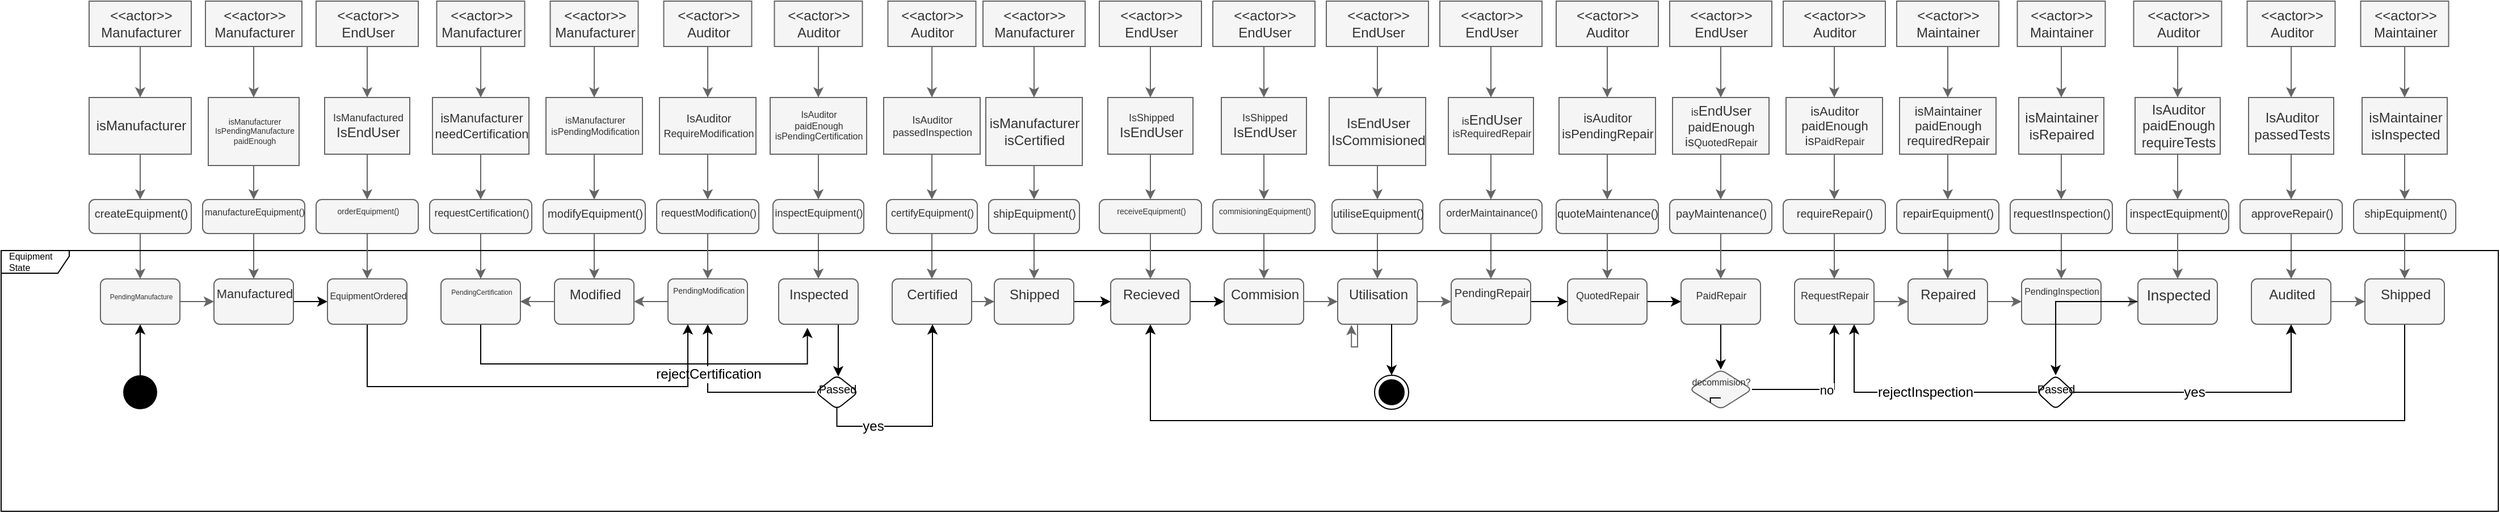 <mxfile>
    <diagram id="fCNiiXw5OCD-k5iUaVEw" name="Page-1">
        <mxGraphModel dx="4855" dy="1848" grid="1" gridSize="10" guides="1" tooltips="1" connect="1" arrows="1" fold="1" page="1" pageScale="1" pageWidth="1100" pageHeight="850" math="0" shadow="0">
            <root>
                <mxCell id="0"/>
                <mxCell id="1" parent="0"/>
                <mxCell id="99" value="" style="edgeStyle=orthogonalEdgeStyle;rounded=0;orthogonalLoop=1;jettySize=auto;html=1;fontSize=8;fillColor=#f5f5f5;strokeColor=#666666;" parent="1" source="17" target="91" edge="1">
                    <mxGeometry relative="1" as="geometry"/>
                </mxCell>
                <mxCell id="17" value="&lt;div style=&quot;font-size: 7px;&quot;&gt;isManufacturer&lt;/div&gt;&lt;div style=&quot;font-size: 7px;&quot;&gt;IsPendingManufacture&lt;/div&gt;&lt;div style=&quot;font-size: 7px;&quot;&gt;paidEnough&lt;/div&gt;" style="text;html=1;align=center;verticalAlign=middle;dashed=0;strokeColor=#666666;fillColor=#f5f5f5;fontColor=#333333;fontSize=7;" parent="1" vertex="1">
                    <mxGeometry x="-917.5" y="285" width="80" height="60" as="geometry"/>
                </mxCell>
                <mxCell id="177" style="edgeStyle=orthogonalEdgeStyle;rounded=0;orthogonalLoop=1;jettySize=auto;html=1;fontSize=11;" parent="1" source="25" target="71" edge="1">
                    <mxGeometry relative="1" as="geometry"/>
                </mxCell>
                <mxCell id="25" value="" style="ellipse;fillColor=#000000;strokeColor=none;" parent="1" vertex="1">
                    <mxGeometry x="-992.5" y="530" width="30" height="30" as="geometry"/>
                </mxCell>
                <mxCell id="103" value="" style="edgeStyle=orthogonalEdgeStyle;rounded=0;orthogonalLoop=1;jettySize=auto;html=1;fontSize=8;fillColor=#f5f5f5;strokeColor=#666666;" parent="1" source="28" target="92" edge="1">
                    <mxGeometry relative="1" as="geometry"/>
                </mxCell>
                <mxCell id="28" value="&lt;div style=&quot;font-size: 9px&quot;&gt;IsAuditor&lt;/div&gt;&lt;div style=&quot;font-size: 9px&quot;&gt;passedInspection&lt;br style=&quot;font-size: 9px&quot;&gt;&lt;/div&gt;" style="text;html=1;align=center;verticalAlign=middle;dashed=0;fontSize=9;strokeColor=#666666;fillColor=#f5f5f5;fontColor=#333333;" parent="1" vertex="1">
                    <mxGeometry x="-322.5" y="285" width="85" height="50" as="geometry"/>
                </mxCell>
                <mxCell id="107" value="" style="edgeStyle=orthogonalEdgeStyle;rounded=0;orthogonalLoop=1;jettySize=auto;html=1;fontSize=9;fillColor=#f5f5f5;strokeColor=#666666;" parent="1" source="29" target="93" edge="1">
                    <mxGeometry relative="1" as="geometry"/>
                </mxCell>
                <mxCell id="29" value="isManufacturer&lt;br&gt;isCertified" style="text;html=1;align=center;verticalAlign=middle;dashed=0;strokeColor=#666666;fillColor=#f5f5f5;fontColor=#333333;" parent="1" vertex="1">
                    <mxGeometry x="-232.5" y="285" width="85" height="60" as="geometry"/>
                </mxCell>
                <mxCell id="120" value="" style="edgeStyle=orthogonalEdgeStyle;rounded=0;orthogonalLoop=1;jettySize=auto;html=1;fontSize=7;fillColor=#f5f5f5;strokeColor=#666666;" parent="1" source="30" target="94" edge="1">
                    <mxGeometry relative="1" as="geometry"/>
                </mxCell>
                <mxCell id="30" value="&lt;div style=&quot;font-size: 9px&quot;&gt;&lt;font style=&quot;font-size: 9px&quot;&gt;IsShipped&lt;/font&gt;&lt;/div&gt;&lt;div style=&quot;font-size: 9px&quot;&gt;&lt;span style=&quot;font-size: 12px&quot;&gt;IsEndUser&lt;/span&gt;&lt;br style=&quot;font-size: 12px&quot;&gt;&lt;/div&gt;" style="text;html=1;align=center;verticalAlign=middle;dashed=0;strokeColor=#666666;fillColor=#f5f5f5;fontColor=#333333;fontSize=10;" parent="1" vertex="1">
                    <mxGeometry x="-25" y="285" width="75" height="50" as="geometry"/>
                </mxCell>
                <mxCell id="123" value="" style="edgeStyle=orthogonalEdgeStyle;rounded=0;orthogonalLoop=1;jettySize=auto;html=1;fontSize=7;fillColor=#f5f5f5;strokeColor=#666666;" parent="1" source="31" target="95" edge="1">
                    <mxGeometry relative="1" as="geometry"/>
                </mxCell>
                <mxCell id="31" value="IsEndUser&lt;br&gt;IsCommisioned" style="text;html=1;align=center;verticalAlign=middle;dashed=0;strokeColor=#666666;fillColor=#f5f5f5;fontColor=#333333;" parent="1" vertex="1">
                    <mxGeometry x="70" y="285" width="85" height="60" as="geometry"/>
                </mxCell>
                <mxCell id="129" value="" style="edgeStyle=orthogonalEdgeStyle;rounded=0;orthogonalLoop=1;jettySize=auto;html=1;fontSize=7;fillColor=#f5f5f5;strokeColor=#666666;" parent="1" source="32" target="96" edge="1">
                    <mxGeometry relative="1" as="geometry"/>
                </mxCell>
                <mxCell id="32" value="isMaintainer&lt;br&gt;paidEnough&lt;br style=&quot;font-size: 11px&quot;&gt;requiredRepair" style="text;html=1;align=center;verticalAlign=middle;dashed=0;fontSize=11;strokeColor=#666666;fillColor=#f5f5f5;fontColor=#333333;" parent="1" vertex="1">
                    <mxGeometry x="572.5" y="285" width="85" height="50" as="geometry"/>
                </mxCell>
                <mxCell id="147" value="" style="edgeStyle=orthogonalEdgeStyle;rounded=0;orthogonalLoop=1;jettySize=auto;html=1;fontSize=10;fillColor=#f5f5f5;strokeColor=#666666;" parent="1" source="42" target="97" edge="1">
                    <mxGeometry relative="1" as="geometry"/>
                </mxCell>
                <mxCell id="42" value="&lt;div&gt;IsAuditor&lt;/div&gt;&lt;div&gt;passedTests&lt;br&gt;&lt;/div&gt;" style="text;html=1;align=center;verticalAlign=middle;dashed=0;strokeColor=#666666;fillColor=#f5f5f5;fontColor=#333333;" parent="1" vertex="1">
                    <mxGeometry x="880" y="285" width="75" height="50" as="geometry"/>
                </mxCell>
                <mxCell id="85" value="" style="edgeStyle=orthogonalEdgeStyle;rounded=0;orthogonalLoop=1;jettySize=auto;html=1;fillColor=#f5f5f5;strokeColor=#666666;" parent="1" source="61" target="82" edge="1">
                    <mxGeometry relative="1" as="geometry"/>
                </mxCell>
                <mxCell id="61" value="&lt;div&gt;isManufacturer&lt;/div&gt;" style="text;html=1;align=center;verticalAlign=middle;dashed=0;strokeColor=#666666;fillColor=#f5f5f5;fontColor=#333333;" parent="1" vertex="1">
                    <mxGeometry x="-1022.5" y="285" width="90" height="50" as="geometry"/>
                </mxCell>
                <mxCell id="62" value="" style="ellipse;html=1;shape=endState;fillColor=#000000;strokeColor=#000000;" parent="1" vertex="1">
                    <mxGeometry x="110" y="530" width="30" height="30" as="geometry"/>
                </mxCell>
                <mxCell id="313" value="" style="edgeStyle=none;html=1;" parent="1" source="63" target="307" edge="1">
                    <mxGeometry relative="1" as="geometry"/>
                </mxCell>
                <mxCell id="63" value="Manufactured" style="html=1;align=center;verticalAlign=top;rounded=1;absoluteArcSize=1;arcSize=10;dashed=0;fontSize=11;fillColor=#f5f5f5;fontColor=#333333;strokeColor=#666666;" parent="1" vertex="1">
                    <mxGeometry x="-912.5" y="445" width="70" height="40" as="geometry"/>
                </mxCell>
                <mxCell id="155" value="" style="edgeStyle=orthogonalEdgeStyle;rounded=0;orthogonalLoop=1;jettySize=auto;html=1;fontSize=10;fillColor=#f5f5f5;strokeColor=#666666;" parent="1" source="64" target="65" edge="1">
                    <mxGeometry relative="1" as="geometry"/>
                </mxCell>
                <mxCell id="64" value="Certified" style="html=1;align=center;verticalAlign=top;rounded=1;absoluteArcSize=1;arcSize=10;dashed=0;fillColor=#f5f5f5;fontColor=#333333;strokeColor=#666666;" parent="1" vertex="1">
                    <mxGeometry x="-315" y="445" width="70" height="40" as="geometry"/>
                </mxCell>
                <mxCell id="302" value="" style="edgeStyle=none;html=1;" parent="1" source="65" target="297" edge="1">
                    <mxGeometry relative="1" as="geometry"/>
                </mxCell>
                <mxCell id="65" value="Shipped" style="html=1;align=center;verticalAlign=top;rounded=1;absoluteArcSize=1;arcSize=10;dashed=0;fillColor=#f5f5f5;fontColor=#333333;strokeColor=#666666;" parent="1" vertex="1">
                    <mxGeometry x="-225" y="445" width="70" height="40" as="geometry"/>
                </mxCell>
                <mxCell id="157" value="" style="edgeStyle=orthogonalEdgeStyle;rounded=0;orthogonalLoop=1;jettySize=auto;html=1;fontSize=10;fillColor=#f5f5f5;strokeColor=#666666;" parent="1" source="66" target="67" edge="1">
                    <mxGeometry relative="1" as="geometry"/>
                </mxCell>
                <mxCell id="66" value="Commision" style="html=1;align=center;verticalAlign=top;rounded=1;absoluteArcSize=1;arcSize=10;dashed=0;fillColor=#f5f5f5;fontColor=#333333;strokeColor=#666666;" parent="1" vertex="1">
                    <mxGeometry x="-22.5" y="445" width="70" height="40" as="geometry"/>
                </mxCell>
                <mxCell id="165" value="" style="edgeStyle=orthogonalEdgeStyle;rounded=0;orthogonalLoop=1;jettySize=auto;html=1;fontSize=10;fillColor=#f5f5f5;strokeColor=#666666;" parent="1" source="67" target="160" edge="1">
                    <mxGeometry relative="1" as="geometry"/>
                </mxCell>
                <mxCell id="67" value="Utilisation" style="html=1;align=center;verticalAlign=top;rounded=1;absoluteArcSize=1;arcSize=10;dashed=0;fillColor=#f5f5f5;fontColor=#333333;strokeColor=#666666;" parent="1" vertex="1">
                    <mxGeometry x="77.5" y="445" width="70" height="40" as="geometry"/>
                </mxCell>
                <mxCell id="201" style="edgeStyle=orthogonalEdgeStyle;rounded=0;orthogonalLoop=1;jettySize=auto;html=1;entryX=0;entryY=0.5;entryDx=0;entryDy=0;fontSize=12;fillColor=#f5f5f5;strokeColor=#666666;" parent="1" source="68" target="189" edge="1">
                    <mxGeometry relative="1" as="geometry"/>
                </mxCell>
                <mxCell id="68" value="Repaired" style="html=1;align=center;verticalAlign=top;rounded=1;absoluteArcSize=1;arcSize=10;dashed=0;fillColor=#f5f5f5;fontColor=#333333;strokeColor=#666666;" parent="1" vertex="1">
                    <mxGeometry x="580" y="445" width="70" height="40" as="geometry"/>
                </mxCell>
                <mxCell id="278" value="" style="edgeStyle=orthogonalEdgeStyle;rounded=0;orthogonalLoop=1;jettySize=auto;html=1;fontSize=12;endArrow=classic;endFill=1;fillColor=#f5f5f5;strokeColor=#666666;" parent="1" source="69" target="273" edge="1">
                    <mxGeometry relative="1" as="geometry"/>
                </mxCell>
                <mxCell id="69" value="Audited" style="html=1;align=center;verticalAlign=top;rounded=1;absoluteArcSize=1;arcSize=10;dashed=0;fillColor=#f5f5f5;fontColor=#333333;strokeColor=#666666;" parent="1" vertex="1">
                    <mxGeometry x="882.5" y="445" width="70" height="40" as="geometry"/>
                </mxCell>
                <mxCell id="178" style="edgeStyle=orthogonalEdgeStyle;rounded=0;orthogonalLoop=1;jettySize=auto;html=1;fontSize=11;" parent="1" target="62" edge="1">
                    <mxGeometry relative="1" as="geometry">
                        <Array as="points">
                            <mxPoint x="125.5" y="545"/>
                        </Array>
                        <mxPoint x="125" y="485" as="sourcePoint"/>
                    </mxGeometry>
                </mxCell>
                <mxCell id="151" value="" style="edgeStyle=orthogonalEdgeStyle;rounded=0;orthogonalLoop=1;jettySize=auto;html=1;fontSize=10;fillColor=#f5f5f5;strokeColor=#666666;" parent="1" source="71" target="63" edge="1">
                    <mxGeometry relative="1" as="geometry"/>
                </mxCell>
                <mxCell id="71" value="&lt;font style=&quot;font-size: 6px&quot;&gt;PendingManufacture&lt;/font&gt;" style="html=1;align=center;verticalAlign=top;rounded=1;absoluteArcSize=1;arcSize=10;dashed=0;fillColor=#f5f5f5;fontColor=#333333;strokeColor=#666666;" parent="1" vertex="1">
                    <mxGeometry x="-1012.5" y="445" width="70" height="40" as="geometry"/>
                </mxCell>
                <mxCell id="84" value="" style="edgeStyle=orthogonalEdgeStyle;rounded=0;orthogonalLoop=1;jettySize=auto;html=1;strokeColor=#666666;fillColor=#f5f5f5;" parent="1" source="72" target="61" edge="1">
                    <mxGeometry relative="1" as="geometry"/>
                </mxCell>
                <mxCell id="72" value="&amp;lt;&amp;lt;actor&amp;gt;&amp;gt;&lt;br&gt;Manufacturer" style="text;html=1;align=center;verticalAlign=middle;dashed=0;strokeColor=#666666;fillColor=#f5f5f5;fontColor=#333333;" parent="1" vertex="1">
                    <mxGeometry x="-1022.5" y="200" width="90" height="40" as="geometry"/>
                </mxCell>
                <mxCell id="88" value="" style="edgeStyle=orthogonalEdgeStyle;rounded=0;orthogonalLoop=1;jettySize=auto;html=1;strokeColor=#666666;fillColor=#f5f5f5;" parent="1" source="73" target="17" edge="1">
                    <mxGeometry relative="1" as="geometry"/>
                </mxCell>
                <mxCell id="73" value="&amp;lt;&amp;lt;actor&amp;gt;&amp;gt;&lt;br&gt;Manufacturer" style="text;html=1;align=center;verticalAlign=middle;dashed=0;strokeColor=#666666;fillColor=#f5f5f5;fontColor=#333333;" parent="1" vertex="1">
                    <mxGeometry x="-920" y="200" width="85" height="40" as="geometry"/>
                </mxCell>
                <mxCell id="102" value="" style="edgeStyle=orthogonalEdgeStyle;rounded=0;orthogonalLoop=1;jettySize=auto;html=1;fontSize=8;strokeColor=#666666;fillColor=#f5f5f5;" parent="1" source="74" target="28" edge="1">
                    <mxGeometry relative="1" as="geometry"/>
                </mxCell>
                <mxCell id="74" value="&lt;div&gt;&amp;lt;&amp;lt;actor&amp;gt;&amp;gt;&lt;/div&gt;&lt;div&gt;Auditor&lt;br&gt;&lt;/div&gt;" style="text;html=1;align=center;verticalAlign=middle;dashed=0;strokeColor=#666666;fillColor=#f5f5f5;fontColor=#333333;" parent="1" vertex="1">
                    <mxGeometry x="-318.75" y="200" width="77.5" height="40" as="geometry"/>
                </mxCell>
                <mxCell id="106" value="" style="edgeStyle=orthogonalEdgeStyle;rounded=0;orthogonalLoop=1;jettySize=auto;html=1;fontSize=9;strokeColor=#666666;fillColor=#f5f5f5;" parent="1" source="75" target="29" edge="1">
                    <mxGeometry relative="1" as="geometry"/>
                </mxCell>
                <mxCell id="75" value="&amp;lt;&amp;lt;actor&amp;gt;&amp;gt;&lt;br&gt;Manufacturer" style="text;html=1;align=center;verticalAlign=middle;dashed=0;strokeColor=#666666;fillColor=#f5f5f5;fontColor=#333333;" parent="1" vertex="1">
                    <mxGeometry x="-235" y="200" width="90" height="40" as="geometry"/>
                </mxCell>
                <mxCell id="119" value="" style="edgeStyle=orthogonalEdgeStyle;rounded=0;orthogonalLoop=1;jettySize=auto;html=1;fontSize=7;strokeColor=#666666;fillColor=#f5f5f5;" parent="1" source="76" target="30" edge="1">
                    <mxGeometry relative="1" as="geometry"/>
                </mxCell>
                <mxCell id="76" value="&amp;lt;&amp;lt;actor&amp;gt;&amp;gt;&lt;br&gt;EndUser" style="text;html=1;align=center;verticalAlign=middle;dashed=0;strokeColor=#666666;fillColor=#f5f5f5;fontColor=#333333;" parent="1" vertex="1">
                    <mxGeometry x="-32.5" y="200" width="90" height="40" as="geometry"/>
                </mxCell>
                <mxCell id="122" value="" style="edgeStyle=orthogonalEdgeStyle;rounded=0;orthogonalLoop=1;jettySize=auto;html=1;fontSize=7;strokeColor=#666666;fillColor=#f5f5f5;" parent="1" source="77" target="31" edge="1">
                    <mxGeometry relative="1" as="geometry"/>
                </mxCell>
                <mxCell id="77" value="&amp;lt;&amp;lt;actor&amp;gt;&amp;gt;&lt;br&gt;EndUser" style="text;html=1;align=center;verticalAlign=middle;dashed=0;strokeColor=#666666;fillColor=#f5f5f5;fontColor=#333333;" parent="1" vertex="1">
                    <mxGeometry x="67.5" y="200" width="90" height="40" as="geometry"/>
                </mxCell>
                <mxCell id="128" value="" style="edgeStyle=orthogonalEdgeStyle;rounded=0;orthogonalLoop=1;jettySize=auto;html=1;fontSize=7;strokeColor=#666666;fillColor=#f5f5f5;" parent="1" source="78" target="32" edge="1">
                    <mxGeometry relative="1" as="geometry"/>
                </mxCell>
                <mxCell id="78" value="&amp;lt;&amp;lt;actor&amp;gt;&amp;gt;&lt;br&gt;Maintainer" style="text;html=1;align=center;verticalAlign=middle;dashed=0;strokeColor=#666666;fillColor=#f5f5f5;fontColor=#333333;" parent="1" vertex="1">
                    <mxGeometry x="570" y="200" width="90" height="40" as="geometry"/>
                </mxCell>
                <mxCell id="146" value="" style="edgeStyle=orthogonalEdgeStyle;rounded=0;orthogonalLoop=1;jettySize=auto;html=1;fontSize=6;strokeColor=#666666;fillColor=#f5f5f5;" parent="1" source="79" target="42" edge="1">
                    <mxGeometry relative="1" as="geometry"/>
                </mxCell>
                <mxCell id="79" value="&lt;div&gt;&amp;lt;&amp;lt;actor&amp;gt;&amp;gt;&lt;/div&gt;&lt;div&gt;Auditor&lt;br&gt;&lt;/div&gt;" style="text;html=1;align=center;verticalAlign=middle;dashed=0;strokeColor=#666666;fillColor=#f5f5f5;fontColor=#333333;" parent="1" vertex="1">
                    <mxGeometry x="878.75" y="200" width="77.5" height="40" as="geometry"/>
                </mxCell>
                <mxCell id="86" value="" style="edgeStyle=orthogonalEdgeStyle;rounded=0;orthogonalLoop=1;jettySize=auto;html=1;fillColor=#f5f5f5;strokeColor=#666666;" parent="1" source="82" target="71" edge="1">
                    <mxGeometry relative="1" as="geometry"/>
                </mxCell>
                <mxCell id="82" value="createEquipment()" style="html=1;align=center;verticalAlign=top;rounded=1;absoluteArcSize=1;arcSize=10;dashed=0;fontSize=10;fillColor=#f5f5f5;fontColor=#333333;strokeColor=#666666;" parent="1" vertex="1">
                    <mxGeometry x="-1022.5" y="375" width="90" height="30" as="geometry"/>
                </mxCell>
                <mxCell id="100" value="" style="edgeStyle=orthogonalEdgeStyle;rounded=0;orthogonalLoop=1;jettySize=auto;html=1;fontSize=8;fillColor=#f5f5f5;strokeColor=#666666;" parent="1" source="91" target="63" edge="1">
                    <mxGeometry relative="1" as="geometry"/>
                </mxCell>
                <mxCell id="91" value="manufactureEquipment()" style="html=1;align=center;verticalAlign=top;rounded=1;absoluteArcSize=1;arcSize=10;dashed=0;fontSize=8;fillColor=#f5f5f5;fontColor=#333333;strokeColor=#666666;" parent="1" vertex="1">
                    <mxGeometry x="-922.5" y="375" width="90" height="30" as="geometry"/>
                </mxCell>
                <mxCell id="104" value="" style="edgeStyle=orthogonalEdgeStyle;rounded=0;orthogonalLoop=1;jettySize=auto;html=1;fontSize=9;fillColor=#f5f5f5;strokeColor=#666666;" parent="1" source="92" target="64" edge="1">
                    <mxGeometry relative="1" as="geometry"/>
                </mxCell>
                <mxCell id="92" value="certifyEquipment()" style="html=1;align=center;verticalAlign=top;rounded=1;absoluteArcSize=1;arcSize=10;dashed=0;fontSize=9;fillColor=#f5f5f5;fontColor=#333333;strokeColor=#666666;" parent="1" vertex="1">
                    <mxGeometry x="-320" y="375" width="80" height="30" as="geometry"/>
                </mxCell>
                <mxCell id="118" value="" style="edgeStyle=orthogonalEdgeStyle;rounded=0;orthogonalLoop=1;jettySize=auto;html=1;fontSize=7;fillColor=#f5f5f5;strokeColor=#666666;" parent="1" source="93" target="65" edge="1">
                    <mxGeometry relative="1" as="geometry"/>
                </mxCell>
                <mxCell id="93" value="shipEquipment()" style="html=1;align=center;verticalAlign=top;rounded=1;absoluteArcSize=1;arcSize=10;dashed=0;fontSize=10;fillColor=#f5f5f5;fontColor=#333333;strokeColor=#666666;" parent="1" vertex="1">
                    <mxGeometry x="-230" y="375" width="80" height="30" as="geometry"/>
                </mxCell>
                <mxCell id="121" value="" style="edgeStyle=orthogonalEdgeStyle;rounded=0;orthogonalLoop=1;jettySize=auto;html=1;fontSize=7;fillColor=#f5f5f5;strokeColor=#666666;" parent="1" source="94" target="66" edge="1">
                    <mxGeometry relative="1" as="geometry"/>
                </mxCell>
                <mxCell id="94" value="commisioningEquipment()" style="html=1;align=center;verticalAlign=top;rounded=1;absoluteArcSize=1;arcSize=10;dashed=0;fontSize=7;fillColor=#f5f5f5;fontColor=#333333;strokeColor=#666666;" parent="1" vertex="1">
                    <mxGeometry x="-32.5" y="375" width="90" height="30" as="geometry"/>
                </mxCell>
                <mxCell id="124" value="" style="edgeStyle=orthogonalEdgeStyle;rounded=0;orthogonalLoop=1;jettySize=auto;html=1;fontSize=7;fillColor=#f5f5f5;strokeColor=#666666;" parent="1" source="95" target="67" edge="1">
                    <mxGeometry relative="1" as="geometry"/>
                </mxCell>
                <mxCell id="95" value="utiliseEquipment()" style="html=1;align=center;verticalAlign=top;rounded=1;absoluteArcSize=1;arcSize=10;dashed=0;fontSize=10;fillColor=#f5f5f5;fontColor=#333333;strokeColor=#666666;" parent="1" vertex="1">
                    <mxGeometry x="72.5" y="375" width="80" height="30" as="geometry"/>
                </mxCell>
                <mxCell id="130" value="" style="edgeStyle=orthogonalEdgeStyle;rounded=0;orthogonalLoop=1;jettySize=auto;html=1;fontSize=7;fillColor=#f5f5f5;strokeColor=#666666;" parent="1" source="96" target="68" edge="1">
                    <mxGeometry relative="1" as="geometry"/>
                </mxCell>
                <mxCell id="96" value="repairEquipment()" style="html=1;align=center;verticalAlign=top;rounded=1;absoluteArcSize=1;arcSize=10;dashed=0;fontSize=10;fillColor=#f5f5f5;fontColor=#333333;strokeColor=#666666;" parent="1" vertex="1">
                    <mxGeometry x="570" y="375" width="90" height="30" as="geometry"/>
                </mxCell>
                <mxCell id="148" value="" style="edgeStyle=orthogonalEdgeStyle;rounded=0;orthogonalLoop=1;jettySize=auto;html=1;fontSize=10;fillColor=#f5f5f5;strokeColor=#666666;" parent="1" source="97" target="69" edge="1">
                    <mxGeometry relative="1" as="geometry"/>
                </mxCell>
                <mxCell id="97" value="approveRepair()" style="html=1;align=center;verticalAlign=top;rounded=1;absoluteArcSize=1;arcSize=10;dashed=0;fontSize=10;fillColor=#f5f5f5;fontColor=#333333;strokeColor=#666666;" parent="1" vertex="1">
                    <mxGeometry x="872.5" y="375" width="90" height="30" as="geometry"/>
                </mxCell>
                <mxCell id="108" value="" style="edgeStyle=orthogonalEdgeStyle;rounded=0;orthogonalLoop=1;jettySize=auto;html=1;fontSize=8;fillColor=#f5f5f5;strokeColor=#666666;" parent="1" source="109" target="114" edge="1">
                    <mxGeometry relative="1" as="geometry"/>
                </mxCell>
                <mxCell id="109" value="&lt;div style=&quot;font-size: 11px;&quot;&gt;isManufacturer&lt;/div&gt;&lt;div style=&quot;font-size: 11px;&quot;&gt;needCertification&lt;/div&gt;" style="text;html=1;align=center;verticalAlign=middle;dashed=0;fontSize=11;strokeColor=#666666;fillColor=#f5f5f5;fontColor=#333333;" parent="1" vertex="1">
                    <mxGeometry x="-720" y="285" width="85" height="50" as="geometry"/>
                </mxCell>
                <mxCell id="236" style="edgeStyle=orthogonalEdgeStyle;rounded=0;orthogonalLoop=1;jettySize=auto;html=1;fontSize=9;entryX=0.362;entryY=1.078;entryDx=0;entryDy=0;entryPerimeter=0;" parent="1" source="110" target="230" edge="1">
                    <mxGeometry relative="1" as="geometry">
                        <Array as="points">
                            <mxPoint x="-677.5" y="520"/>
                            <mxPoint x="-389.5" y="520"/>
                        </Array>
                    </mxGeometry>
                </mxCell>
                <mxCell id="110" value="&lt;font style=&quot;font-size: 6px&quot;&gt;PendingCertification&lt;/font&gt;" style="html=1;align=center;verticalAlign=top;rounded=1;absoluteArcSize=1;arcSize=10;dashed=0;fontSize=8;fillColor=#f5f5f5;fontColor=#333333;strokeColor=#666666;" parent="1" vertex="1">
                    <mxGeometry x="-712.5" y="445" width="70" height="40" as="geometry"/>
                </mxCell>
                <mxCell id="111" value="" style="edgeStyle=orthogonalEdgeStyle;rounded=0;orthogonalLoop=1;jettySize=auto;html=1;fontSize=8;strokeColor=#666666;fillColor=#f5f5f5;" parent="1" source="112" target="109" edge="1">
                    <mxGeometry relative="1" as="geometry"/>
                </mxCell>
                <mxCell id="112" value="&lt;div&gt;&amp;lt;&amp;lt;actor&amp;gt;&amp;gt;&lt;/div&gt;&lt;div&gt;Manufacturer&lt;/div&gt;" style="text;html=1;align=center;verticalAlign=middle;dashed=0;strokeColor=#666666;fillColor=#f5f5f5;fontColor=#333333;" parent="1" vertex="1">
                    <mxGeometry x="-716.25" y="200" width="77.5" height="40" as="geometry"/>
                </mxCell>
                <mxCell id="113" value="" style="edgeStyle=orthogonalEdgeStyle;rounded=0;orthogonalLoop=1;jettySize=auto;html=1;fontSize=9;fillColor=#f5f5f5;strokeColor=#666666;" parent="1" source="114" target="110" edge="1">
                    <mxGeometry relative="1" as="geometry"/>
                </mxCell>
                <mxCell id="114" value="requestCertification()" style="html=1;align=center;verticalAlign=top;rounded=1;absoluteArcSize=1;arcSize=10;dashed=0;fontSize=9;fillColor=#f5f5f5;fontColor=#333333;strokeColor=#666666;" parent="1" vertex="1">
                    <mxGeometry x="-722.5" y="375" width="90" height="30" as="geometry"/>
                </mxCell>
                <mxCell id="145" style="edgeStyle=orthogonalEdgeStyle;rounded=0;orthogonalLoop=1;jettySize=auto;html=1;entryX=0.173;entryY=1.017;entryDx=0;entryDy=0;entryPerimeter=0;fontSize=6;exitX=0.25;exitY=1;exitDx=0;exitDy=0;fillColor=#f5f5f5;strokeColor=#666666;" parent="1" source="67" target="67" edge="1">
                    <mxGeometry relative="1" as="geometry">
                        <mxPoint x="90" y="560" as="sourcePoint"/>
                        <Array as="points">
                            <mxPoint x="95" y="505"/>
                            <mxPoint x="90" y="505"/>
                        </Array>
                    </mxGeometry>
                </mxCell>
                <mxCell id="158" value="" style="edgeStyle=orthogonalEdgeStyle;rounded=0;orthogonalLoop=1;jettySize=auto;html=1;fontSize=7;fillColor=#f5f5f5;strokeColor=#666666;" parent="1" source="159" target="164" edge="1">
                    <mxGeometry relative="1" as="geometry"/>
                </mxCell>
                <mxCell id="159" value="&lt;div style=&quot;font-size: 9px&quot;&gt;&lt;font style=&quot;font-size: 9px&quot;&gt;is&lt;span style=&quot;font-size: 12px&quot;&gt;EndUser&lt;/span&gt;&lt;br style=&quot;font-size: 9px&quot;&gt;isRequiredRepair&lt;/font&gt;&lt;/div&gt;" style="text;html=1;align=center;verticalAlign=middle;dashed=0;fontSize=9;strokeColor=#666666;fillColor=#f5f5f5;fontColor=#333333;" parent="1" vertex="1">
                    <mxGeometry x="175" y="285" width="75" height="50" as="geometry"/>
                </mxCell>
                <mxCell id="345" value="" style="edgeStyle=none;html=1;" parent="1" source="160" target="333" edge="1">
                    <mxGeometry relative="1" as="geometry"/>
                </mxCell>
                <mxCell id="160" value="PendingRepair" style="html=1;align=center;verticalAlign=top;rounded=1;absoluteArcSize=1;arcSize=10;dashed=0;fontSize=10;fillColor=#f5f5f5;fontColor=#333333;strokeColor=#666666;" parent="1" vertex="1">
                    <mxGeometry x="177.5" y="445" width="70" height="40" as="geometry"/>
                </mxCell>
                <mxCell id="161" value="" style="edgeStyle=orthogonalEdgeStyle;rounded=0;orthogonalLoop=1;jettySize=auto;html=1;fontSize=7;strokeColor=#666666;fillColor=#f5f5f5;" parent="1" source="162" target="159" edge="1">
                    <mxGeometry relative="1" as="geometry"/>
                </mxCell>
                <mxCell id="162" value="&amp;lt;&amp;lt;actor&amp;gt;&amp;gt;&lt;br&gt;EndUser" style="text;html=1;align=center;verticalAlign=middle;dashed=0;strokeColor=#666666;fillColor=#f5f5f5;fontColor=#333333;" parent="1" vertex="1">
                    <mxGeometry x="167.5" y="200" width="90" height="40" as="geometry"/>
                </mxCell>
                <mxCell id="163" value="" style="edgeStyle=orthogonalEdgeStyle;rounded=0;orthogonalLoop=1;jettySize=auto;html=1;fontSize=7;fillColor=#f5f5f5;strokeColor=#666666;" parent="1" source="164" target="160" edge="1">
                    <mxGeometry relative="1" as="geometry"/>
                </mxCell>
                <mxCell id="164" value="orderMaintainance()" style="html=1;align=center;verticalAlign=top;rounded=1;absoluteArcSize=1;arcSize=10;dashed=0;fontSize=9;fillColor=#f5f5f5;fontColor=#333333;strokeColor=#666666;" parent="1" vertex="1">
                    <mxGeometry x="167.5" y="375" width="90" height="30" as="geometry"/>
                </mxCell>
                <mxCell id="187" value="" style="edgeStyle=orthogonalEdgeStyle;rounded=0;orthogonalLoop=1;jettySize=auto;html=1;fontSize=10;fillColor=#f5f5f5;strokeColor=#666666;" parent="1" source="188" target="193" edge="1">
                    <mxGeometry relative="1" as="geometry"/>
                </mxCell>
                <mxCell id="188" value="&lt;div&gt;isMaintainer&lt;/div&gt;&lt;div&gt;isRepaired&lt;br&gt;&lt;/div&gt;" style="text;html=1;align=center;verticalAlign=middle;dashed=0;strokeColor=#666666;fillColor=#f5f5f5;fontColor=#333333;" parent="1" vertex="1">
                    <mxGeometry x="677.5" y="285" width="75" height="50" as="geometry"/>
                </mxCell>
                <mxCell id="246" value="" style="edgeStyle=orthogonalEdgeStyle;rounded=0;orthogonalLoop=1;jettySize=auto;html=1;fontSize=13;endArrow=classic;endFill=1;fillColor=#f5f5f5;strokeColor=#666666;" parent="1" source="189" target="241" edge="1">
                    <mxGeometry relative="1" as="geometry"/>
                </mxCell>
                <mxCell id="189" value="PendingInspection" style="html=1;align=center;verticalAlign=top;rounded=1;absoluteArcSize=1;arcSize=10;dashed=0;fontSize=8;fillColor=#f5f5f5;fontColor=#333333;strokeColor=#666666;" parent="1" vertex="1">
                    <mxGeometry x="680" y="445" width="70" height="40" as="geometry"/>
                </mxCell>
                <mxCell id="190" value="" style="edgeStyle=orthogonalEdgeStyle;rounded=0;orthogonalLoop=1;jettySize=auto;html=1;fontSize=6;strokeColor=#666666;fillColor=#f5f5f5;" parent="1" source="191" target="188" edge="1">
                    <mxGeometry relative="1" as="geometry"/>
                </mxCell>
                <mxCell id="191" value="&lt;div&gt;&amp;lt;&amp;lt;actor&amp;gt;&amp;gt;&lt;/div&gt;&lt;div&gt;Maintainer&lt;/div&gt;" style="text;html=1;align=center;verticalAlign=middle;dashed=0;strokeColor=#666666;fillColor=#f5f5f5;fontColor=#333333;" parent="1" vertex="1">
                    <mxGeometry x="676.25" y="200" width="77.5" height="40" as="geometry"/>
                </mxCell>
                <mxCell id="192" value="" style="edgeStyle=orthogonalEdgeStyle;rounded=0;orthogonalLoop=1;jettySize=auto;html=1;fontSize=10;fillColor=#f5f5f5;strokeColor=#666666;" parent="1" source="193" target="189" edge="1">
                    <mxGeometry relative="1" as="geometry"/>
                </mxCell>
                <mxCell id="193" value="requestInspection()" style="html=1;align=center;verticalAlign=top;rounded=1;absoluteArcSize=1;arcSize=10;dashed=0;fontSize=10;fillColor=#f5f5f5;fontColor=#333333;strokeColor=#666666;" parent="1" vertex="1">
                    <mxGeometry x="670" y="375" width="90" height="30" as="geometry"/>
                </mxCell>
                <mxCell id="198" style="edgeStyle=orthogonalEdgeStyle;rounded=0;orthogonalLoop=1;jettySize=auto;html=1;entryX=0.5;entryY=1;entryDx=0;entryDy=0;fontSize=12;" parent="1" source="196" target="69" edge="1">
                    <mxGeometry relative="1" as="geometry">
                        <Array as="points">
                            <mxPoint x="918" y="545"/>
                        </Array>
                    </mxGeometry>
                </mxCell>
                <mxCell id="202" value="yes" style="edgeLabel;html=1;align=center;verticalAlign=middle;resizable=0;points=[];fontSize=12;" parent="198" vertex="1" connectable="0">
                    <mxGeometry x="-0.165" relative="1" as="geometry">
                        <mxPoint as="offset"/>
                    </mxGeometry>
                </mxCell>
                <mxCell id="200" style="edgeStyle=orthogonalEdgeStyle;rounded=0;orthogonalLoop=1;jettySize=auto;html=1;fontSize=12;entryX=0.75;entryY=1;entryDx=0;entryDy=0;" parent="1" source="196" target="323" edge="1">
                    <mxGeometry relative="1" as="geometry">
                        <mxPoint x="187.5" y="515" as="targetPoint"/>
                    </mxGeometry>
                </mxCell>
                <mxCell id="203" value="rejectInspection" style="edgeLabel;html=1;align=center;verticalAlign=middle;resizable=0;points=[];fontSize=12;" parent="200" vertex="1" connectable="0">
                    <mxGeometry x="-0.104" relative="1" as="geometry">
                        <mxPoint as="offset"/>
                    </mxGeometry>
                </mxCell>
                <mxCell id="196" value="Passed" style="rhombus;whiteSpace=wrap;html=1;fontSize=10;verticalAlign=top;rounded=1;arcSize=10;dashed=0;" parent="1" vertex="1">
                    <mxGeometry x="693.75" y="530" width="32.5" height="30" as="geometry"/>
                </mxCell>
                <mxCell id="223" style="edgeStyle=orthogonalEdgeStyle;rounded=0;orthogonalLoop=1;jettySize=auto;html=1;entryX=0.5;entryY=1;entryDx=0;entryDy=0;fontSize=10;" parent="1" source="204" target="289" edge="1">
                    <mxGeometry relative="1" as="geometry"/>
                </mxCell>
                <mxCell id="226" value="rejectCertification" style="edgeLabel;html=1;align=center;verticalAlign=middle;resizable=0;points=[];fontSize=12;" parent="223" vertex="1" connectable="0">
                    <mxGeometry x="0.436" relative="1" as="geometry">
                        <mxPoint as="offset"/>
                    </mxGeometry>
                </mxCell>
                <mxCell id="224" style="edgeStyle=orthogonalEdgeStyle;rounded=0;orthogonalLoop=1;jettySize=auto;html=1;fontSize=10;exitX=0.5;exitY=0.833;exitDx=0;exitDy=0;exitPerimeter=0;" parent="1" source="204" target="64" edge="1">
                    <mxGeometry relative="1" as="geometry">
                        <Array as="points">
                            <mxPoint x="-363.5" y="575"/>
                            <mxPoint x="-279.5" y="575"/>
                        </Array>
                    </mxGeometry>
                </mxCell>
                <mxCell id="225" value="&lt;div style=&quot;font-size: 12px;&quot;&gt;yes&lt;/div&gt;" style="edgeLabel;html=1;align=center;verticalAlign=middle;resizable=0;points=[];fontSize=12;" parent="224" vertex="1" connectable="0">
                    <mxGeometry x="-0.47" relative="1" as="geometry">
                        <mxPoint as="offset"/>
                    </mxGeometry>
                </mxCell>
                <mxCell id="204" value="Passed" style="rhombus;whiteSpace=wrap;html=1;fontSize=10;verticalAlign=top;rounded=1;arcSize=10;dashed=0;" parent="1" vertex="1">
                    <mxGeometry x="-382.5" y="530" width="37.5" height="30" as="geometry"/>
                </mxCell>
                <mxCell id="215" value="" style="edgeStyle=orthogonalEdgeStyle;rounded=0;orthogonalLoop=1;jettySize=auto;html=1;fontSize=8;fillColor=#f5f5f5;strokeColor=#666666;" parent="1" source="216" target="221" edge="1">
                    <mxGeometry relative="1" as="geometry"/>
                </mxCell>
                <mxCell id="216" value="&lt;div style=&quot;font-size: 8px;&quot;&gt;isManufacturer&lt;/div&gt;&lt;div style=&quot;font-size: 8px;&quot;&gt;isPendingModification&lt;br style=&quot;font-size: 8px;&quot;&gt;&lt;/div&gt;" style="text;html=1;align=center;verticalAlign=middle;dashed=0;fontSize=8;strokeColor=#666666;fillColor=#f5f5f5;fontColor=#333333;" parent="1" vertex="1">
                    <mxGeometry x="-620" y="285" width="85" height="50" as="geometry"/>
                </mxCell>
                <mxCell id="222" style="edgeStyle=orthogonalEdgeStyle;rounded=0;orthogonalLoop=1;jettySize=auto;html=1;fontSize=12;fillColor=#f5f5f5;strokeColor=#666666;" parent="1" source="217" target="110" edge="1">
                    <mxGeometry relative="1" as="geometry"/>
                </mxCell>
                <mxCell id="317" value="" style="edgeStyle=elbowEdgeStyle;html=1;fontSize=6;rounded=0;strokeColor=#666666;" parent="1" source="217" target="110" edge="1">
                    <mxGeometry relative="1" as="geometry"/>
                </mxCell>
                <mxCell id="217" value="Modified" style="html=1;align=center;verticalAlign=top;rounded=1;absoluteArcSize=1;arcSize=10;dashed=0;fontSize=12;fillColor=#f5f5f5;fontColor=#333333;strokeColor=#666666;" parent="1" vertex="1">
                    <mxGeometry x="-612.5" y="445" width="70" height="40" as="geometry"/>
                </mxCell>
                <mxCell id="218" value="" style="edgeStyle=orthogonalEdgeStyle;rounded=0;orthogonalLoop=1;jettySize=auto;html=1;fontSize=8;strokeColor=#666666;fillColor=#f5f5f5;" parent="1" source="219" target="216" edge="1">
                    <mxGeometry relative="1" as="geometry"/>
                </mxCell>
                <mxCell id="219" value="&lt;div&gt;&amp;lt;&amp;lt;actor&amp;gt;&amp;gt;&lt;/div&gt;&lt;div&gt;Manufacturer&lt;/div&gt;" style="text;html=1;align=center;verticalAlign=middle;dashed=0;strokeColor=#666666;fillColor=#f5f5f5;fontColor=#333333;" parent="1" vertex="1">
                    <mxGeometry x="-616.25" y="200" width="77.5" height="40" as="geometry"/>
                </mxCell>
                <mxCell id="220" value="" style="edgeStyle=orthogonalEdgeStyle;rounded=0;orthogonalLoop=1;jettySize=auto;html=1;fontSize=9;fillColor=#f5f5f5;strokeColor=#666666;" parent="1" source="221" target="217" edge="1">
                    <mxGeometry relative="1" as="geometry"/>
                </mxCell>
                <mxCell id="221" value="modifyEquipment()" style="html=1;align=center;verticalAlign=top;rounded=1;absoluteArcSize=1;arcSize=10;dashed=0;fontSize=10;fillColor=#f5f5f5;fontColor=#333333;strokeColor=#666666;" parent="1" vertex="1">
                    <mxGeometry x="-622.5" y="375" width="90" height="30" as="geometry"/>
                </mxCell>
                <mxCell id="228" value="" style="edgeStyle=orthogonalEdgeStyle;rounded=0;orthogonalLoop=1;jettySize=auto;html=1;fontSize=8;fillColor=#f5f5f5;strokeColor=#666666;" parent="1" source="229" target="234" edge="1">
                    <mxGeometry relative="1" as="geometry"/>
                </mxCell>
                <mxCell id="229" value="&lt;div style=&quot;font-size: 8px;&quot;&gt;IsAuditor&lt;/div&gt;&lt;div style=&quot;font-size: 8px;&quot;&gt;paidEnough&lt;/div&gt;&lt;div style=&quot;font-size: 8px;&quot;&gt;isPendingCertification&lt;br style=&quot;font-size: 8px;&quot;&gt;&lt;/div&gt;" style="text;html=1;align=center;verticalAlign=middle;dashed=0;fontSize=8;strokeColor=#666666;fillColor=#f5f5f5;fontColor=#333333;" parent="1" vertex="1">
                    <mxGeometry x="-422.5" y="285" width="85" height="50" as="geometry"/>
                </mxCell>
                <mxCell id="235" value="" style="edgeStyle=orthogonalEdgeStyle;rounded=0;orthogonalLoop=1;jettySize=auto;html=1;fontSize=9;exitX=0.75;exitY=1;exitDx=0;exitDy=0;" parent="1" source="230" target="204" edge="1">
                    <mxGeometry relative="1" as="geometry">
                        <Array as="points">
                            <mxPoint x="-362.5" y="505"/>
                            <mxPoint x="-362.5" y="505"/>
                        </Array>
                    </mxGeometry>
                </mxCell>
                <mxCell id="230" value="Inspected" style="html=1;align=center;verticalAlign=top;rounded=1;absoluteArcSize=1;arcSize=10;dashed=0;fillColor=#f5f5f5;fontColor=#333333;strokeColor=#666666;" parent="1" vertex="1">
                    <mxGeometry x="-415" y="445" width="70" height="40" as="geometry"/>
                </mxCell>
                <mxCell id="231" value="" style="edgeStyle=orthogonalEdgeStyle;rounded=0;orthogonalLoop=1;jettySize=auto;html=1;fontSize=8;strokeColor=#666666;fillColor=#f5f5f5;" parent="1" source="232" target="229" edge="1">
                    <mxGeometry relative="1" as="geometry"/>
                </mxCell>
                <mxCell id="232" value="&lt;div&gt;&amp;lt;&amp;lt;actor&amp;gt;&amp;gt;&lt;/div&gt;&lt;div&gt;Auditor&lt;br&gt;&lt;/div&gt;" style="text;html=1;align=center;verticalAlign=middle;dashed=0;strokeColor=#666666;fillColor=#f5f5f5;fontColor=#333333;" parent="1" vertex="1">
                    <mxGeometry x="-418.75" y="200" width="77.5" height="40" as="geometry"/>
                </mxCell>
                <mxCell id="233" value="" style="edgeStyle=orthogonalEdgeStyle;rounded=0;orthogonalLoop=1;jettySize=auto;html=1;fontSize=9;fillColor=#f5f5f5;strokeColor=#666666;" parent="1" source="234" target="230" edge="1">
                    <mxGeometry relative="1" as="geometry"/>
                </mxCell>
                <mxCell id="234" value="inspectEquipment()" style="html=1;align=center;verticalAlign=top;rounded=1;absoluteArcSize=1;arcSize=10;dashed=0;fontSize=9;fillColor=#f5f5f5;fontColor=#333333;strokeColor=#666666;" parent="1" vertex="1">
                    <mxGeometry x="-420" y="375" width="80" height="30" as="geometry"/>
                </mxCell>
                <mxCell id="238" value="Equipment State" style="shape=umlFrame;whiteSpace=wrap;html=1;width=60;height=20;boundedLbl=1;verticalAlign=middle;align=left;spacingLeft=5;fontSize=8;" parent="1" vertex="1">
                    <mxGeometry x="-1100" y="420" width="2200" height="230" as="geometry"/>
                </mxCell>
                <mxCell id="239" value="" style="edgeStyle=orthogonalEdgeStyle;rounded=0;orthogonalLoop=1;jettySize=auto;html=1;fontSize=10;fillColor=#f5f5f5;strokeColor=#666666;" parent="1" source="240" target="245" edge="1">
                    <mxGeometry relative="1" as="geometry"/>
                </mxCell>
                <mxCell id="240" value="&lt;div&gt;IsAuditor&lt;br&gt;paidEnough&lt;br&gt;requireTests&lt;br&gt;&lt;/div&gt;" style="text;html=1;align=center;verticalAlign=middle;dashed=0;strokeColor=#666666;fillColor=#f5f5f5;fontColor=#333333;" parent="1" vertex="1">
                    <mxGeometry x="780" y="285" width="75" height="50" as="geometry"/>
                </mxCell>
                <mxCell id="250" value="" style="edgeStyle=orthogonalEdgeStyle;rounded=0;orthogonalLoop=1;jettySize=auto;html=1;fontSize=13;endArrow=classic;endFill=1;" parent="1" source="241" target="196" edge="1">
                    <mxGeometry relative="1" as="geometry"/>
                </mxCell>
                <mxCell id="241" value="Inspected" style="html=1;align=center;verticalAlign=top;rounded=1;absoluteArcSize=1;arcSize=10;dashed=0;fontSize=13;fillColor=#f5f5f5;fontColor=#333333;strokeColor=#666666;" parent="1" vertex="1">
                    <mxGeometry x="782.5" y="445" width="70" height="40" as="geometry"/>
                </mxCell>
                <mxCell id="242" value="" style="edgeStyle=orthogonalEdgeStyle;rounded=0;orthogonalLoop=1;jettySize=auto;html=1;fontSize=6;strokeColor=#666666;fillColor=#f5f5f5;" parent="1" source="243" target="240" edge="1">
                    <mxGeometry relative="1" as="geometry"/>
                </mxCell>
                <mxCell id="243" value="&lt;div&gt;&amp;lt;&amp;lt;actor&amp;gt;&amp;gt;&lt;/div&gt;&lt;div&gt;Auditor&lt;/div&gt;" style="text;html=1;align=center;verticalAlign=middle;dashed=0;strokeColor=#666666;fillColor=#f5f5f5;fontColor=#333333;" parent="1" vertex="1">
                    <mxGeometry x="778.75" y="200" width="77.5" height="40" as="geometry"/>
                </mxCell>
                <mxCell id="244" value="" style="edgeStyle=orthogonalEdgeStyle;rounded=0;orthogonalLoop=1;jettySize=auto;html=1;fontSize=10;fillColor=#f5f5f5;strokeColor=#666666;" parent="1" source="245" target="241" edge="1">
                    <mxGeometry relative="1" as="geometry"/>
                </mxCell>
                <mxCell id="245" value="inspectEquipment()" style="html=1;align=center;verticalAlign=top;rounded=1;absoluteArcSize=1;arcSize=10;dashed=0;fontSize=10;fillColor=#f5f5f5;fontColor=#333333;strokeColor=#666666;" parent="1" vertex="1">
                    <mxGeometry x="772.5" y="375" width="90" height="30" as="geometry"/>
                </mxCell>
                <mxCell id="271" value="" style="edgeStyle=orthogonalEdgeStyle;rounded=0;orthogonalLoop=1;jettySize=auto;html=1;fontSize=10;fillColor=#f5f5f5;strokeColor=#666666;" parent="1" source="272" target="277" edge="1">
                    <mxGeometry relative="1" as="geometry"/>
                </mxCell>
                <mxCell id="272" value="&lt;div&gt;isMaintainer&lt;/div&gt;&lt;div&gt;isInspected&lt;br&gt;&lt;/div&gt;" style="text;html=1;align=center;verticalAlign=middle;dashed=0;strokeColor=#666666;fillColor=#f5f5f5;fontColor=#333333;" parent="1" vertex="1">
                    <mxGeometry x="980" y="285" width="75" height="50" as="geometry"/>
                </mxCell>
                <mxCell id="279" style="edgeStyle=orthogonalEdgeStyle;rounded=0;orthogonalLoop=1;jettySize=auto;html=1;fontSize=12;endArrow=classic;endFill=1;entryX=0.5;entryY=1;entryDx=0;entryDy=0;" parent="1" source="273" target="297" edge="1">
                    <mxGeometry relative="1" as="geometry">
                        <Array as="points">
                            <mxPoint x="1018" y="570"/>
                            <mxPoint x="-87" y="570"/>
                        </Array>
                        <mxPoint x="-82.5" y="550" as="targetPoint"/>
                    </mxGeometry>
                </mxCell>
                <mxCell id="273" value="Shipped" style="html=1;align=center;verticalAlign=top;rounded=1;absoluteArcSize=1;arcSize=10;dashed=0;fontSize=12;fillColor=#f5f5f5;fontColor=#333333;strokeColor=#666666;" parent="1" vertex="1">
                    <mxGeometry x="982.5" y="445" width="70" height="40" as="geometry"/>
                </mxCell>
                <mxCell id="274" value="" style="edgeStyle=orthogonalEdgeStyle;rounded=0;orthogonalLoop=1;jettySize=auto;html=1;fontSize=6;strokeColor=#666666;fillColor=#f5f5f5;" parent="1" source="275" target="272" edge="1">
                    <mxGeometry relative="1" as="geometry"/>
                </mxCell>
                <mxCell id="275" value="&lt;div&gt;&amp;lt;&amp;lt;actor&amp;gt;&amp;gt;&lt;/div&gt;&lt;div&gt;Maintainer&lt;/div&gt;" style="text;html=1;align=center;verticalAlign=middle;dashed=0;strokeColor=#666666;fillColor=#f5f5f5;fontColor=#333333;" parent="1" vertex="1">
                    <mxGeometry x="978.75" y="200" width="77.5" height="40" as="geometry"/>
                </mxCell>
                <mxCell id="276" value="" style="edgeStyle=orthogonalEdgeStyle;rounded=0;orthogonalLoop=1;jettySize=auto;html=1;fontSize=10;fillColor=#f5f5f5;strokeColor=#666666;" parent="1" source="277" target="273" edge="1">
                    <mxGeometry relative="1" as="geometry"/>
                </mxCell>
                <mxCell id="277" value="shipEquipment()" style="html=1;align=center;verticalAlign=top;rounded=1;absoluteArcSize=1;arcSize=10;dashed=0;fontSize=10;fillColor=#f5f5f5;fontColor=#333333;strokeColor=#666666;" parent="1" vertex="1">
                    <mxGeometry x="972.5" y="375" width="90" height="30" as="geometry"/>
                </mxCell>
                <mxCell id="287" value="" style="edgeStyle=orthogonalEdgeStyle;rounded=0;orthogonalLoop=1;jettySize=auto;html=1;fontSize=8;fillColor=#f5f5f5;strokeColor=#666666;" parent="1" source="288" target="293" edge="1">
                    <mxGeometry relative="1" as="geometry"/>
                </mxCell>
                <mxCell id="288" value="&lt;div style=&quot;font-size: 10px&quot;&gt;&lt;div&gt;&lt;font style=&quot;font-size: 10px&quot;&gt;IsAuditor&lt;/font&gt;&lt;/div&gt;&lt;/div&gt;&lt;div&gt;&lt;font style=&quot;font-size: 9px&quot;&gt;RequireModification&lt;/font&gt;&lt;br style=&quot;font-size: 11px&quot;&gt;&lt;/div&gt;" style="text;html=1;align=center;verticalAlign=middle;dashed=0;fontSize=11;strokeColor=#666666;fillColor=#f5f5f5;fontColor=#333333;" parent="1" vertex="1">
                    <mxGeometry x="-520" y="285" width="85" height="50" as="geometry"/>
                </mxCell>
                <mxCell id="294" value="" style="edgeStyle=orthogonalEdgeStyle;rounded=0;orthogonalLoop=1;jettySize=auto;html=1;fontSize=7;endArrow=classic;endFill=1;fillColor=#f5f5f5;strokeColor=#666666;" parent="1" source="289" target="217" edge="1">
                    <mxGeometry relative="1" as="geometry"/>
                </mxCell>
                <mxCell id="289" value="PendingModification" style="html=1;align=center;verticalAlign=top;rounded=1;absoluteArcSize=1;arcSize=10;dashed=0;fontSize=7;fillColor=#f5f5f5;fontColor=#333333;strokeColor=#666666;" parent="1" vertex="1">
                    <mxGeometry x="-512.5" y="445" width="70" height="40" as="geometry"/>
                </mxCell>
                <mxCell id="290" value="" style="edgeStyle=orthogonalEdgeStyle;rounded=0;orthogonalLoop=1;jettySize=auto;html=1;fontSize=8;strokeColor=#666666;fillColor=#f5f5f5;" parent="1" source="291" target="288" edge="1">
                    <mxGeometry relative="1" as="geometry"/>
                </mxCell>
                <mxCell id="291" value="&lt;div&gt;&amp;lt;&amp;lt;actor&amp;gt;&amp;gt;&lt;/div&gt;&lt;div&gt;Auditor&lt;/div&gt;" style="text;html=1;align=center;verticalAlign=middle;dashed=0;strokeColor=#666666;fillColor=#f5f5f5;fontColor=#333333;" parent="1" vertex="1">
                    <mxGeometry x="-516.25" y="200" width="77.5" height="40" as="geometry"/>
                </mxCell>
                <mxCell id="292" value="" style="edgeStyle=orthogonalEdgeStyle;rounded=0;orthogonalLoop=1;jettySize=auto;html=1;fontSize=9;fillColor=#f5f5f5;strokeColor=#666666;" parent="1" source="293" target="289" edge="1">
                    <mxGeometry relative="1" as="geometry"/>
                </mxCell>
                <mxCell id="293" value="requestModification()" style="html=1;align=center;verticalAlign=top;rounded=1;absoluteArcSize=1;arcSize=10;dashed=0;fontSize=9;fillColor=#f5f5f5;fontColor=#333333;strokeColor=#666666;" parent="1" vertex="1">
                    <mxGeometry x="-522.5" y="375" width="90" height="30" as="geometry"/>
                </mxCell>
                <mxCell id="295" value="" style="edgeStyle=orthogonalEdgeStyle;rounded=0;orthogonalLoop=1;jettySize=auto;html=1;fontSize=7;fillColor=#f5f5f5;strokeColor=#666666;" parent="1" source="296" target="301" edge="1">
                    <mxGeometry relative="1" as="geometry"/>
                </mxCell>
                <mxCell id="296" value="&lt;div style=&quot;font-size: 9px&quot;&gt;&lt;font style=&quot;font-size: 9px&quot;&gt;IsShipped&lt;/font&gt;&lt;/div&gt;&lt;div style=&quot;font-size: 9px&quot;&gt;&lt;span style=&quot;font-size: 12px&quot;&gt;IsEndUser&lt;/span&gt;&lt;br style=&quot;font-size: 12px&quot;&gt;&lt;/div&gt;" style="text;html=1;align=center;verticalAlign=middle;dashed=0;strokeColor=#666666;fillColor=#f5f5f5;fontColor=#333333;fontSize=10;" parent="1" vertex="1">
                    <mxGeometry x="-125" y="285" width="75" height="50" as="geometry"/>
                </mxCell>
                <mxCell id="303" value="" style="edgeStyle=none;html=1;" parent="1" source="297" target="66" edge="1">
                    <mxGeometry relative="1" as="geometry"/>
                </mxCell>
                <mxCell id="297" value="Recieved" style="html=1;align=center;verticalAlign=top;rounded=1;absoluteArcSize=1;arcSize=10;dashed=0;fillColor=#f5f5f5;fontColor=#333333;strokeColor=#666666;" parent="1" vertex="1">
                    <mxGeometry x="-122.5" y="445" width="70" height="40" as="geometry"/>
                </mxCell>
                <mxCell id="298" value="" style="edgeStyle=orthogonalEdgeStyle;rounded=0;orthogonalLoop=1;jettySize=auto;html=1;fontSize=7;strokeColor=#666666;fillColor=#f5f5f5;" parent="1" source="299" target="296" edge="1">
                    <mxGeometry relative="1" as="geometry"/>
                </mxCell>
                <mxCell id="299" value="&amp;lt;&amp;lt;actor&amp;gt;&amp;gt;&lt;br&gt;EndUser" style="text;html=1;align=center;verticalAlign=middle;dashed=0;strokeColor=#666666;fillColor=#f5f5f5;fontColor=#333333;" parent="1" vertex="1">
                    <mxGeometry x="-132.5" y="200" width="90" height="40" as="geometry"/>
                </mxCell>
                <mxCell id="300" value="" style="edgeStyle=orthogonalEdgeStyle;rounded=0;orthogonalLoop=1;jettySize=auto;html=1;fontSize=7;fillColor=#f5f5f5;strokeColor=#666666;" parent="1" source="301" target="297" edge="1">
                    <mxGeometry relative="1" as="geometry"/>
                </mxCell>
                <mxCell id="301" value="receiveEquipment()" style="html=1;align=center;verticalAlign=top;rounded=1;absoluteArcSize=1;arcSize=10;dashed=0;fontSize=7;fillColor=#f5f5f5;fontColor=#333333;strokeColor=#666666;" parent="1" vertex="1">
                    <mxGeometry x="-132.5" y="375" width="90" height="30" as="geometry"/>
                </mxCell>
                <mxCell id="304" value="" style="edgeStyle=orthogonalEdgeStyle;rounded=0;orthogonalLoop=1;jettySize=auto;html=1;fontSize=7;fillColor=#f5f5f5;strokeColor=#666666;" parent="1" source="305" target="311" edge="1">
                    <mxGeometry relative="1" as="geometry"/>
                </mxCell>
                <mxCell id="305" value="&lt;div style=&quot;font-size: 9px&quot;&gt;&lt;font style=&quot;font-size: 9px&quot;&gt;IsManufactured&lt;/font&gt;&lt;/div&gt;&lt;div style=&quot;font-size: 9px&quot;&gt;&lt;span style=&quot;font-size: 12px&quot;&gt;IsEndUser&lt;/span&gt;&lt;br style=&quot;font-size: 12px&quot;&gt;&lt;/div&gt;" style="text;html=1;align=center;verticalAlign=middle;dashed=0;strokeColor=#666666;fillColor=#f5f5f5;fontColor=#333333;fontSize=10;" parent="1" vertex="1">
                    <mxGeometry x="-815" y="285" width="75" height="50" as="geometry"/>
                </mxCell>
                <mxCell id="319" style="edgeStyle=elbowEdgeStyle;html=1;fontSize=6;entryX=0.25;entryY=1;entryDx=0;entryDy=0;elbow=vertical;rounded=0;" parent="1" source="307" target="289" edge="1">
                    <mxGeometry relative="1" as="geometry">
                        <Array as="points">
                            <mxPoint x="-632.5" y="540"/>
                        </Array>
                    </mxGeometry>
                </mxCell>
                <mxCell id="307" value="&lt;font style=&quot;font-size: 8px&quot;&gt;EquipmentOrdered&lt;/font&gt;" style="html=1;align=center;verticalAlign=top;rounded=1;absoluteArcSize=1;arcSize=10;dashed=0;fillColor=#f5f5f5;fontColor=#333333;strokeColor=#666666;" parent="1" vertex="1">
                    <mxGeometry x="-812.5" y="445" width="70" height="40" as="geometry"/>
                </mxCell>
                <mxCell id="308" value="" style="edgeStyle=orthogonalEdgeStyle;rounded=0;orthogonalLoop=1;jettySize=auto;html=1;fontSize=7;strokeColor=#666666;fillColor=#f5f5f5;" parent="1" source="309" target="305" edge="1">
                    <mxGeometry relative="1" as="geometry"/>
                </mxCell>
                <mxCell id="309" value="&amp;lt;&amp;lt;actor&amp;gt;&amp;gt;&lt;br&gt;EndUser" style="text;html=1;align=center;verticalAlign=middle;dashed=0;strokeColor=#666666;fillColor=#f5f5f5;fontColor=#333333;" parent="1" vertex="1">
                    <mxGeometry x="-822.5" y="200" width="90" height="40" as="geometry"/>
                </mxCell>
                <mxCell id="310" value="" style="edgeStyle=orthogonalEdgeStyle;rounded=0;orthogonalLoop=1;jettySize=auto;html=1;fontSize=7;fillColor=#f5f5f5;strokeColor=#666666;" parent="1" source="311" target="307" edge="1">
                    <mxGeometry relative="1" as="geometry"/>
                </mxCell>
                <mxCell id="311" value="orderEquipment()" style="html=1;align=center;verticalAlign=top;rounded=1;absoluteArcSize=1;arcSize=10;dashed=0;fontSize=7;fillColor=#f5f5f5;fontColor=#333333;strokeColor=#666666;" parent="1" vertex="1">
                    <mxGeometry x="-822.5" y="375" width="90" height="30" as="geometry"/>
                </mxCell>
                <mxCell id="321" value="" style="edgeStyle=orthogonalEdgeStyle;rounded=0;orthogonalLoop=1;jettySize=auto;html=1;fontSize=7;fillColor=#f5f5f5;strokeColor=#666666;" parent="1" source="322" target="327" edge="1">
                    <mxGeometry relative="1" as="geometry"/>
                </mxCell>
                <mxCell id="322" value="isAuditor&lt;br&gt;paidEnough&lt;br style=&quot;font-size: 11px&quot;&gt;is&lt;span style=&quot;font-size: 9px&quot;&gt;PaidRepair&lt;/span&gt;" style="text;html=1;align=center;verticalAlign=middle;dashed=0;fontSize=11;strokeColor=#666666;fillColor=#f5f5f5;fontColor=#333333;" parent="1" vertex="1">
                    <mxGeometry x="472.5" y="285" width="85" height="50" as="geometry"/>
                </mxCell>
                <mxCell id="329" value="" style="edgeStyle=none;html=1;fontSize=9;strokeColor=none;rounded=0;" parent="1" source="323" target="68" edge="1">
                    <mxGeometry relative="1" as="geometry"/>
                </mxCell>
                <mxCell id="330" style="edgeStyle=none;rounded=0;html=1;fontSize=9;strokeColor=#666666;" parent="1" source="323" edge="1">
                    <mxGeometry relative="1" as="geometry">
                        <mxPoint x="580" y="465" as="targetPoint"/>
                    </mxGeometry>
                </mxCell>
                <mxCell id="323" value="&lt;font style=&quot;font-size: 9px&quot;&gt;RequestRepair&lt;/font&gt;" style="html=1;align=center;verticalAlign=top;rounded=1;absoluteArcSize=1;arcSize=10;dashed=0;fillColor=#f5f5f5;fontColor=#333333;strokeColor=#666666;" parent="1" vertex="1">
                    <mxGeometry x="480" y="445" width="70" height="40" as="geometry"/>
                </mxCell>
                <mxCell id="324" value="" style="edgeStyle=orthogonalEdgeStyle;rounded=0;orthogonalLoop=1;jettySize=auto;html=1;fontSize=7;strokeColor=#666666;fillColor=#f5f5f5;" parent="1" source="325" target="322" edge="1">
                    <mxGeometry relative="1" as="geometry"/>
                </mxCell>
                <mxCell id="325" value="&amp;lt;&amp;lt;actor&amp;gt;&amp;gt;&lt;br&gt;Auditor" style="text;html=1;align=center;verticalAlign=middle;dashed=0;strokeColor=#666666;fillColor=#f5f5f5;fontColor=#333333;" parent="1" vertex="1">
                    <mxGeometry x="470" y="200" width="90" height="40" as="geometry"/>
                </mxCell>
                <mxCell id="326" value="" style="edgeStyle=orthogonalEdgeStyle;rounded=0;orthogonalLoop=1;jettySize=auto;html=1;fontSize=7;fillColor=#f5f5f5;strokeColor=#666666;" parent="1" source="327" target="323" edge="1">
                    <mxGeometry relative="1" as="geometry"/>
                </mxCell>
                <mxCell id="327" value="requireRepair()" style="html=1;align=center;verticalAlign=top;rounded=1;absoluteArcSize=1;arcSize=10;dashed=0;fontSize=10;fillColor=#f5f5f5;fontColor=#333333;strokeColor=#666666;" parent="1" vertex="1">
                    <mxGeometry x="470" y="375" width="90" height="30" as="geometry"/>
                </mxCell>
                <mxCell id="331" value="" style="edgeStyle=orthogonalEdgeStyle;rounded=0;orthogonalLoop=1;jettySize=auto;html=1;fontSize=7;fillColor=#f5f5f5;strokeColor=#666666;" parent="1" source="332" target="337" edge="1">
                    <mxGeometry relative="1" as="geometry"/>
                </mxCell>
                <mxCell id="332" value="isAuditor&lt;br&gt;isPendingRepair" style="text;html=1;align=center;verticalAlign=middle;dashed=0;fontSize=11;strokeColor=#666666;fillColor=#f5f5f5;fontColor=#333333;" parent="1" vertex="1">
                    <mxGeometry x="272.5" y="285" width="85" height="50" as="geometry"/>
                </mxCell>
                <mxCell id="346" value="" style="edgeStyle=none;html=1;" parent="1" source="333" target="340" edge="1">
                    <mxGeometry relative="1" as="geometry"/>
                </mxCell>
                <mxCell id="333" value="&lt;font style=&quot;font-size: 9px&quot;&gt;QuotedRepair&lt;/font&gt;" style="html=1;align=center;verticalAlign=top;rounded=1;absoluteArcSize=1;arcSize=10;dashed=0;fillColor=#f5f5f5;fontColor=#333333;strokeColor=#666666;" parent="1" vertex="1">
                    <mxGeometry x="280" y="445" width="70" height="40" as="geometry"/>
                </mxCell>
                <mxCell id="334" value="" style="edgeStyle=orthogonalEdgeStyle;rounded=0;orthogonalLoop=1;jettySize=auto;html=1;fontSize=7;strokeColor=#666666;fillColor=#f5f5f5;" parent="1" source="335" target="332" edge="1">
                    <mxGeometry relative="1" as="geometry"/>
                </mxCell>
                <mxCell id="335" value="&amp;lt;&amp;lt;actor&amp;gt;&amp;gt;&lt;br&gt;Auditor" style="text;html=1;align=center;verticalAlign=middle;dashed=0;strokeColor=#666666;fillColor=#f5f5f5;fontColor=#333333;" parent="1" vertex="1">
                    <mxGeometry x="270" y="200" width="90" height="40" as="geometry"/>
                </mxCell>
                <mxCell id="336" value="" style="edgeStyle=orthogonalEdgeStyle;rounded=0;orthogonalLoop=1;jettySize=auto;html=1;fontSize=7;fillColor=#f5f5f5;strokeColor=#666666;" parent="1" source="337" target="333" edge="1">
                    <mxGeometry relative="1" as="geometry"/>
                </mxCell>
                <mxCell id="337" value="quoteMaintenance()" style="html=1;align=center;verticalAlign=top;rounded=1;absoluteArcSize=1;arcSize=10;dashed=0;fontSize=10;fillColor=#f5f5f5;fontColor=#333333;strokeColor=#666666;" parent="1" vertex="1">
                    <mxGeometry x="270" y="375" width="90" height="30" as="geometry"/>
                </mxCell>
                <mxCell id="338" value="" style="edgeStyle=orthogonalEdgeStyle;rounded=0;orthogonalLoop=1;jettySize=auto;html=1;fontSize=7;fillColor=#f5f5f5;strokeColor=#666666;" parent="1" source="339" target="344" edge="1">
                    <mxGeometry relative="1" as="geometry"/>
                </mxCell>
                <mxCell id="339" value="&lt;span style=&quot;font-size: 9px&quot;&gt;is&lt;/span&gt;&lt;span style=&quot;font-size: 12px&quot;&gt;EndUser&lt;/span&gt;&lt;br style=&quot;font-size: 9px&quot;&gt;paidEnough&lt;br style=&quot;font-size: 11px&quot;&gt;is&lt;span style=&quot;font-size: 9px&quot;&gt;QuotedRepair&lt;/span&gt;" style="text;html=1;align=center;verticalAlign=middle;dashed=0;fontSize=11;strokeColor=#666666;fillColor=#f5f5f5;fontColor=#333333;" parent="1" vertex="1">
                    <mxGeometry x="372.5" y="285" width="85" height="50" as="geometry"/>
                </mxCell>
                <mxCell id="370" value="" style="edgeStyle=orthogonalEdgeStyle;rounded=0;html=1;" parent="1" source="340" target="369" edge="1">
                    <mxGeometry relative="1" as="geometry"/>
                </mxCell>
                <mxCell id="340" value="&lt;font style=&quot;font-size: 9px&quot;&gt;PaidRepair&lt;/font&gt;" style="html=1;align=center;verticalAlign=top;rounded=1;absoluteArcSize=1;arcSize=10;dashed=0;fillColor=#f5f5f5;fontColor=#333333;strokeColor=#666666;" parent="1" vertex="1">
                    <mxGeometry x="380" y="445" width="70" height="40" as="geometry"/>
                </mxCell>
                <mxCell id="341" value="" style="edgeStyle=orthogonalEdgeStyle;rounded=0;orthogonalLoop=1;jettySize=auto;html=1;fontSize=7;strokeColor=#666666;fillColor=#f5f5f5;" parent="1" source="342" target="339" edge="1">
                    <mxGeometry relative="1" as="geometry"/>
                </mxCell>
                <mxCell id="342" value="&amp;lt;&amp;lt;actor&amp;gt;&amp;gt;&lt;br&gt;EndUser" style="text;html=1;align=center;verticalAlign=middle;dashed=0;strokeColor=#666666;fillColor=#f5f5f5;fontColor=#333333;" parent="1" vertex="1">
                    <mxGeometry x="370" y="200" width="90" height="40" as="geometry"/>
                </mxCell>
                <mxCell id="343" value="" style="edgeStyle=orthogonalEdgeStyle;rounded=0;orthogonalLoop=1;jettySize=auto;html=1;fontSize=7;fillColor=#f5f5f5;strokeColor=#666666;" parent="1" source="344" target="340" edge="1">
                    <mxGeometry relative="1" as="geometry"/>
                </mxCell>
                <mxCell id="344" value="payMaintenance()" style="html=1;align=center;verticalAlign=top;rounded=1;absoluteArcSize=1;arcSize=10;dashed=0;fontSize=10;fillColor=#f5f5f5;fontColor=#333333;strokeColor=#666666;" parent="1" vertex="1">
                    <mxGeometry x="370" y="375" width="90" height="30" as="geometry"/>
                </mxCell>
                <mxCell id="372" value="no" style="edgeStyle=orthogonalEdgeStyle;rounded=0;html=1;entryX=0.5;entryY=1;entryDx=0;entryDy=0;" parent="1" source="369" target="323" edge="1">
                    <mxGeometry relative="1" as="geometry"/>
                </mxCell>
                <mxCell id="369" value="decommision?" style="rhombus;whiteSpace=wrap;html=1;verticalAlign=top;fillColor=#f5f5f5;strokeColor=#666666;fontColor=#333333;rounded=1;arcSize=10;dashed=0;fontSize=8;" parent="1" vertex="1">
                    <mxGeometry x="387.5" y="525" width="55" height="35" as="geometry"/>
                </mxCell>
                <mxCell id="371" value="" style="edgeStyle=orthogonalEdgeStyle;rounded=0;html=1;entryX=0.25;entryY=1;entryDx=0;entryDy=0;endArrow=none;" parent="1" target="369" edge="1">
                    <mxGeometry relative="1" as="geometry">
                        <mxPoint x="415" y="550" as="sourcePoint"/>
                        <mxPoint x="1297.5" y="485" as="targetPoint"/>
                        <Array as="points"/>
                    </mxGeometry>
                </mxCell>
            </root>
        </mxGraphModel>
    </diagram>
</mxfile>